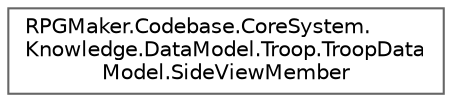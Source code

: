 digraph "クラス階層図"
{
 // LATEX_PDF_SIZE
  bgcolor="transparent";
  edge [fontname=Helvetica,fontsize=10,labelfontname=Helvetica,labelfontsize=10];
  node [fontname=Helvetica,fontsize=10,shape=box,height=0.2,width=0.4];
  rankdir="LR";
  Node0 [id="Node000000",label="RPGMaker.Codebase.CoreSystem.\lKnowledge.DataModel.Troop.TroopData\lModel.SideViewMember",height=0.2,width=0.4,color="grey40", fillcolor="white", style="filled",URL="$d8/deb/class_r_p_g_maker_1_1_codebase_1_1_core_system_1_1_knowledge_1_1_data_model_1_1_troop_1_1_troop_data_model_1_1_side_view_member.html",tooltip="😁 サイド・ビュー・メンバー"];
}
